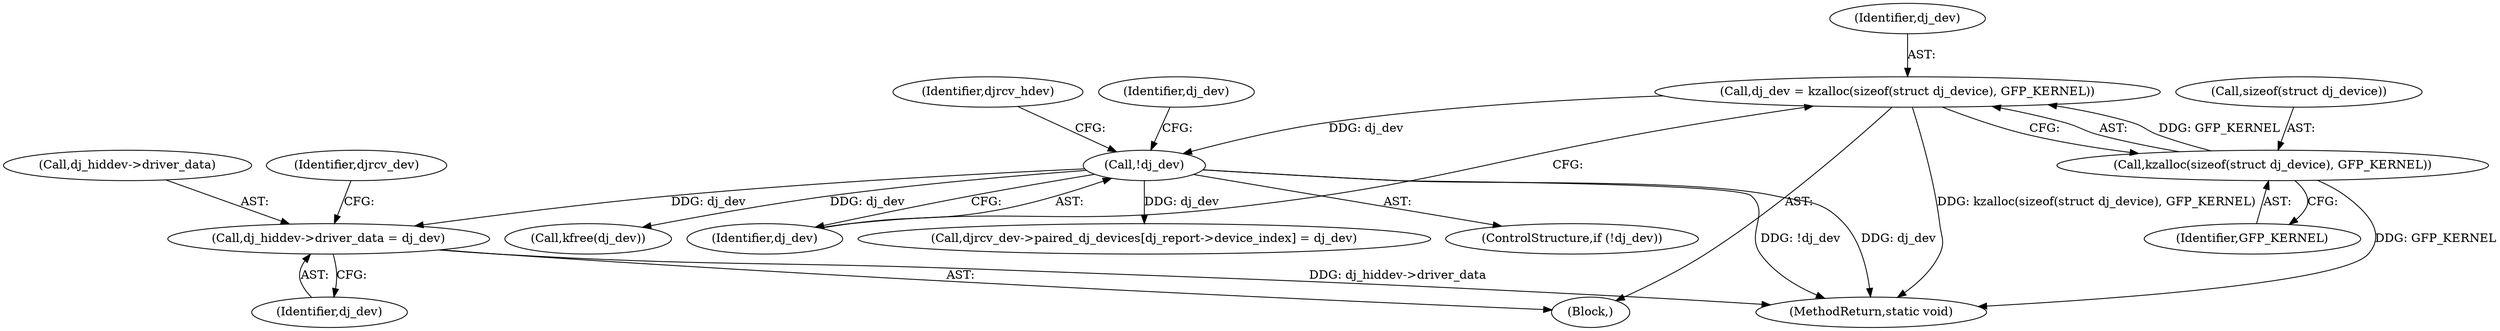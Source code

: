 digraph "0_linux_ad3e14d7c5268c2e24477c6ef54bbdf88add5d36_0@pointer" {
"1000331" [label="(Call,dj_hiddev->driver_data = dj_dev)"];
"1000293" [label="(Call,!dj_dev)"];
"1000286" [label="(Call,dj_dev = kzalloc(sizeof(struct dj_device), GFP_KERNEL))"];
"1000288" [label="(Call,kzalloc(sizeof(struct dj_device), GFP_KERNEL))"];
"1000368" [label="(Call,kfree(dj_dev))"];
"1000294" [label="(Identifier,dj_dev)"];
"1000293" [label="(Call,!dj_dev)"];
"1000299" [label="(Identifier,djrcv_hdev)"];
"1000286" [label="(Call,dj_dev = kzalloc(sizeof(struct dj_device), GFP_KERNEL))"];
"1000288" [label="(Call,kzalloc(sizeof(struct dj_device), GFP_KERNEL))"];
"1000287" [label="(Identifier,dj_dev)"];
"1000336" [label="(Call,djrcv_dev->paired_dj_devices[dj_report->device_index] = dj_dev)"];
"1000289" [label="(Call,sizeof(struct dj_device))"];
"1000106" [label="(Block,)"];
"1000335" [label="(Identifier,dj_dev)"];
"1000292" [label="(ControlStructure,if (!dj_dev))"];
"1000332" [label="(Call,dj_hiddev->driver_data)"];
"1000291" [label="(Identifier,GFP_KERNEL)"];
"1000306" [label="(Identifier,dj_dev)"];
"1000339" [label="(Identifier,djrcv_dev)"];
"1000373" [label="(MethodReturn,static void)"];
"1000331" [label="(Call,dj_hiddev->driver_data = dj_dev)"];
"1000331" -> "1000106"  [label="AST: "];
"1000331" -> "1000335"  [label="CFG: "];
"1000332" -> "1000331"  [label="AST: "];
"1000335" -> "1000331"  [label="AST: "];
"1000339" -> "1000331"  [label="CFG: "];
"1000331" -> "1000373"  [label="DDG: dj_hiddev->driver_data"];
"1000293" -> "1000331"  [label="DDG: dj_dev"];
"1000293" -> "1000292"  [label="AST: "];
"1000293" -> "1000294"  [label="CFG: "];
"1000294" -> "1000293"  [label="AST: "];
"1000299" -> "1000293"  [label="CFG: "];
"1000306" -> "1000293"  [label="CFG: "];
"1000293" -> "1000373"  [label="DDG: dj_dev"];
"1000293" -> "1000373"  [label="DDG: !dj_dev"];
"1000286" -> "1000293"  [label="DDG: dj_dev"];
"1000293" -> "1000336"  [label="DDG: dj_dev"];
"1000293" -> "1000368"  [label="DDG: dj_dev"];
"1000286" -> "1000106"  [label="AST: "];
"1000286" -> "1000288"  [label="CFG: "];
"1000287" -> "1000286"  [label="AST: "];
"1000288" -> "1000286"  [label="AST: "];
"1000294" -> "1000286"  [label="CFG: "];
"1000286" -> "1000373"  [label="DDG: kzalloc(sizeof(struct dj_device), GFP_KERNEL)"];
"1000288" -> "1000286"  [label="DDG: GFP_KERNEL"];
"1000288" -> "1000291"  [label="CFG: "];
"1000289" -> "1000288"  [label="AST: "];
"1000291" -> "1000288"  [label="AST: "];
"1000288" -> "1000373"  [label="DDG: GFP_KERNEL"];
}

